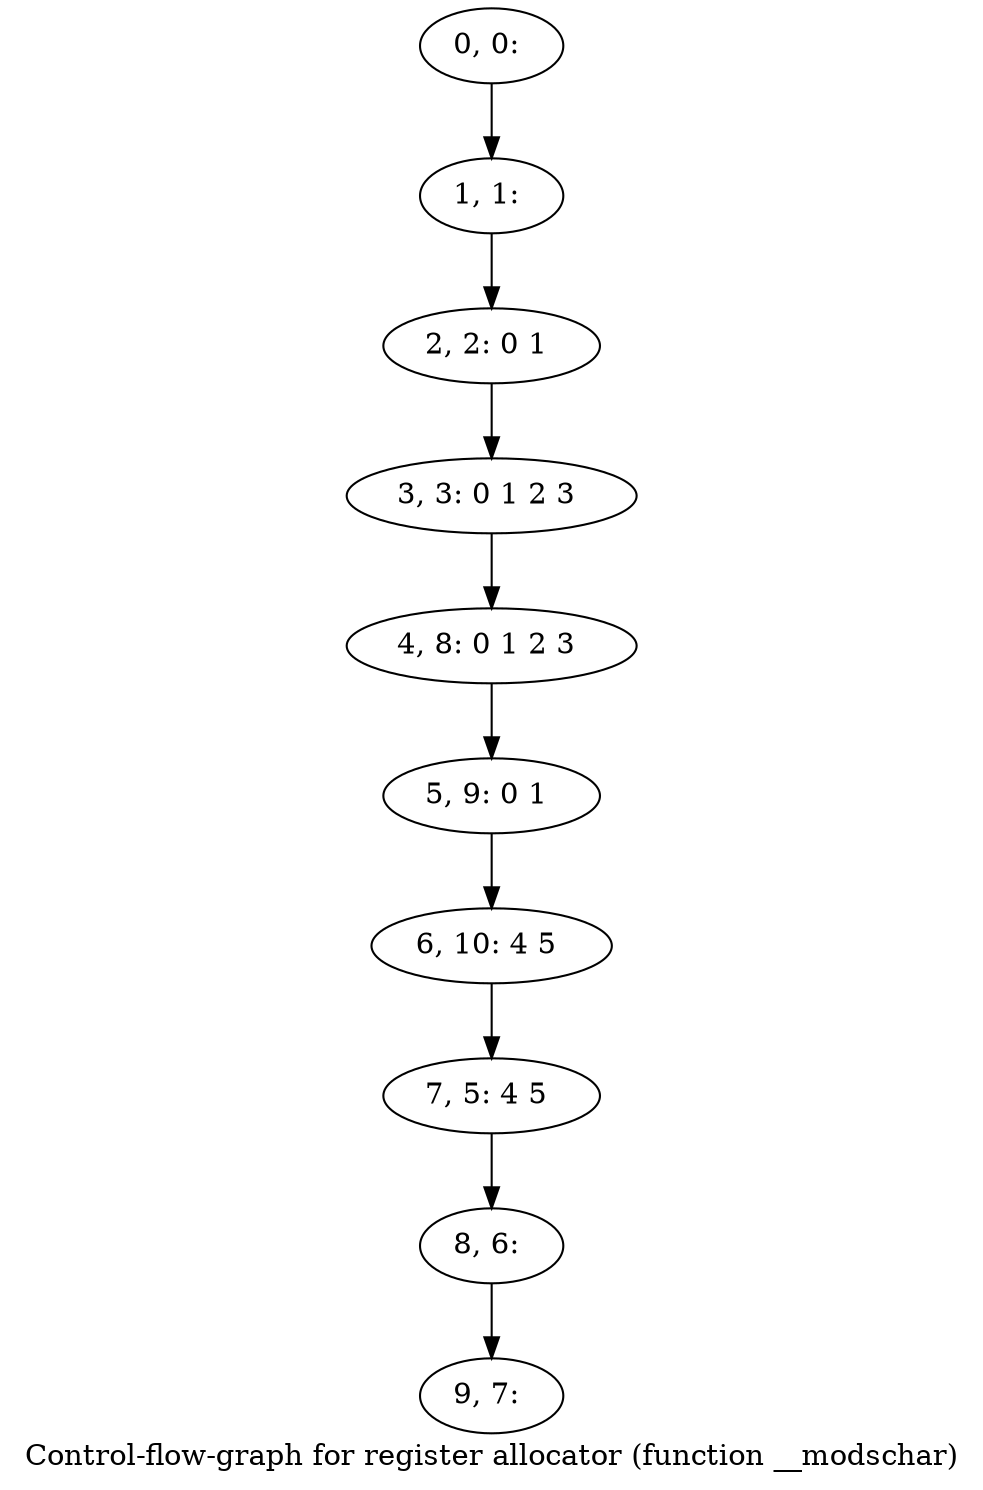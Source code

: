 digraph G {
graph [label="Control-flow-graph for register allocator (function __modschar)"]
0[label="0, 0: "];
1[label="1, 1: "];
2[label="2, 2: 0 1 "];
3[label="3, 3: 0 1 2 3 "];
4[label="4, 8: 0 1 2 3 "];
5[label="5, 9: 0 1 "];
6[label="6, 10: 4 5 "];
7[label="7, 5: 4 5 "];
8[label="8, 6: "];
9[label="9, 7: "];
0->1 ;
1->2 ;
2->3 ;
3->4 ;
4->5 ;
5->6 ;
6->7 ;
7->8 ;
8->9 ;
}
